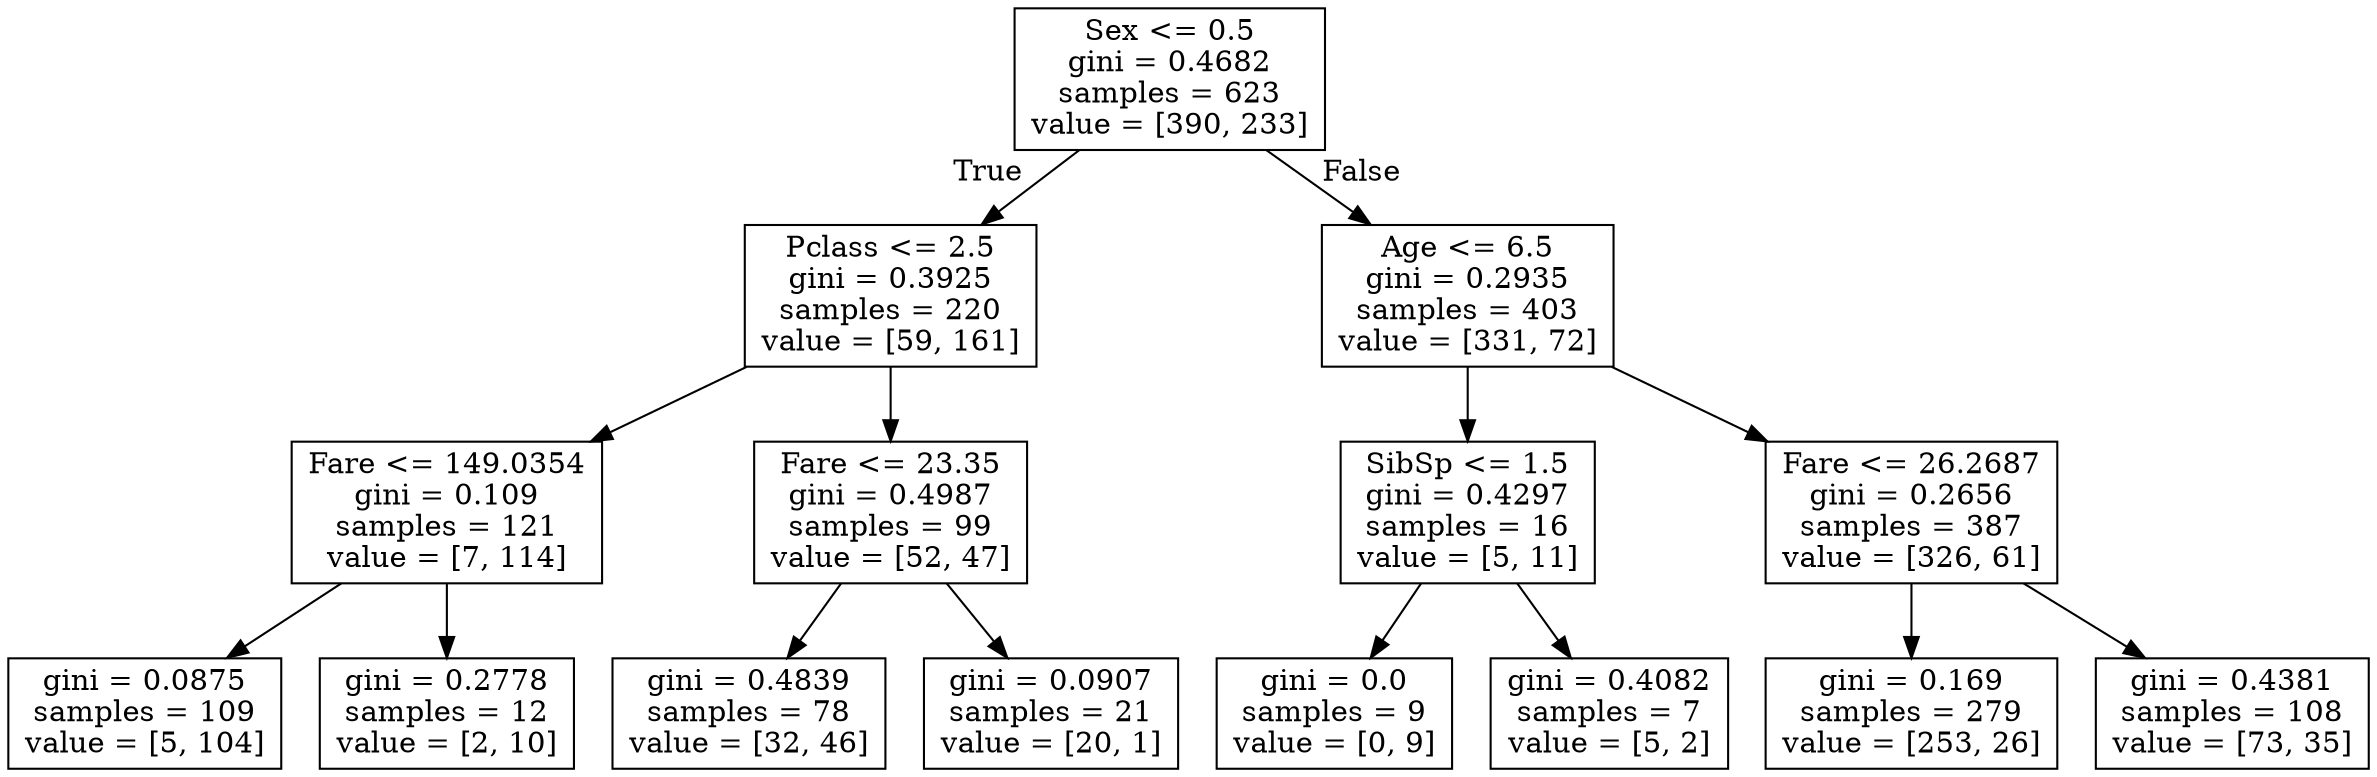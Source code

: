digraph Tree {
node [shape=box] ;
0 [label="Sex <= 0.5\ngini = 0.4682\nsamples = 623\nvalue = [390, 233]"] ;
1 [label="Pclass <= 2.5\ngini = 0.3925\nsamples = 220\nvalue = [59, 161]"] ;
0 -> 1 [labeldistance=2.5, labelangle=45, headlabel="True"] ;
2 [label="Fare <= 149.0354\ngini = 0.109\nsamples = 121\nvalue = [7, 114]"] ;
1 -> 2 ;
3 [label="gini = 0.0875\nsamples = 109\nvalue = [5, 104]"] ;
2 -> 3 ;
4 [label="gini = 0.2778\nsamples = 12\nvalue = [2, 10]"] ;
2 -> 4 ;
5 [label="Fare <= 23.35\ngini = 0.4987\nsamples = 99\nvalue = [52, 47]"] ;
1 -> 5 ;
6 [label="gini = 0.4839\nsamples = 78\nvalue = [32, 46]"] ;
5 -> 6 ;
7 [label="gini = 0.0907\nsamples = 21\nvalue = [20, 1]"] ;
5 -> 7 ;
8 [label="Age <= 6.5\ngini = 0.2935\nsamples = 403\nvalue = [331, 72]"] ;
0 -> 8 [labeldistance=2.5, labelangle=-45, headlabel="False"] ;
9 [label="SibSp <= 1.5\ngini = 0.4297\nsamples = 16\nvalue = [5, 11]"] ;
8 -> 9 ;
10 [label="gini = 0.0\nsamples = 9\nvalue = [0, 9]"] ;
9 -> 10 ;
11 [label="gini = 0.4082\nsamples = 7\nvalue = [5, 2]"] ;
9 -> 11 ;
12 [label="Fare <= 26.2687\ngini = 0.2656\nsamples = 387\nvalue = [326, 61]"] ;
8 -> 12 ;
13 [label="gini = 0.169\nsamples = 279\nvalue = [253, 26]"] ;
12 -> 13 ;
14 [label="gini = 0.4381\nsamples = 108\nvalue = [73, 35]"] ;
12 -> 14 ;
}
